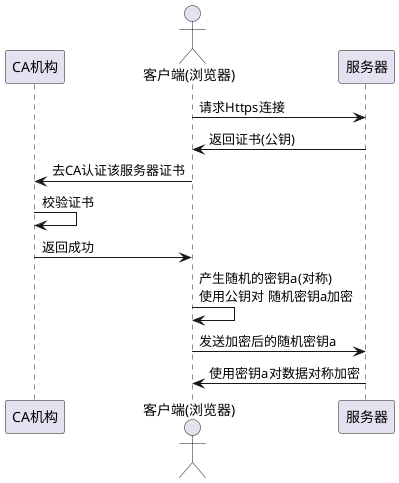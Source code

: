 @startuml HTTPS通信过程
actor "客户端(浏览器)" as client order 20
participant 服务器  as server order  30
participant CA机构  as ca order 10
client -> server:请求Https连接
server ->client:返回证书(公钥)
client -> ca:去CA认证该服务器证书
ca->ca:校验证书
ca->client:返回成功
client -> client:产生随机的密钥a(对称)\n使用公钥对 随机密钥a加密
client->server:发送加密后的随机密钥a
server->client:使用密钥a对数据对称加密
@enduml

@startuml CA机构签发过程
    actor   证书申请者 as req 
    participant 认证机构 as ca

    req->req:构建密钥对
    req->ca:发送密钥算法,公钥,个人信息
    ca->ca:核实用户信息
    ca->req:颁发数字证书

@enduml
